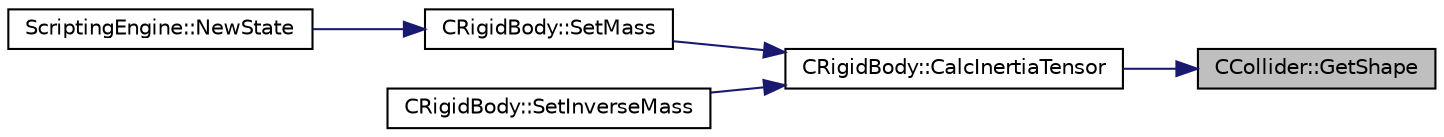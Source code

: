 digraph "CCollider::GetShape"
{
 // LATEX_PDF_SIZE
  edge [fontname="Helvetica",fontsize="10",labelfontname="Helvetica",labelfontsize="10"];
  node [fontname="Helvetica",fontsize="10",shape=record];
  rankdir="RL";
  Node83 [label="CCollider::GetShape",height=0.2,width=0.4,color="black", fillcolor="grey75", style="filled", fontcolor="black",tooltip=" "];
  Node83 -> Node84 [dir="back",color="midnightblue",fontsize="10",style="solid",fontname="Helvetica"];
  Node84 [label="CRigidBody::CalcInertiaTensor",height=0.2,width=0.4,color="black", fillcolor="white", style="filled",URL="$class_c_rigid_body.html#a24135426aeb00a7b336c1763c759839a",tooltip=" "];
  Node84 -> Node85 [dir="back",color="midnightblue",fontsize="10",style="solid",fontname="Helvetica"];
  Node85 [label="CRigidBody::SetMass",height=0.2,width=0.4,color="black", fillcolor="white", style="filled",URL="$class_c_rigid_body.html#a27c6580ad18a8800dd25af5c21ed9a6e",tooltip=" "];
  Node85 -> Node86 [dir="back",color="midnightblue",fontsize="10",style="solid",fontname="Helvetica"];
  Node86 [label="ScriptingEngine::NewState",height=0.2,width=0.4,color="black", fillcolor="white", style="filled",URL="$class_scripting_engine.html#a125a0c206da8e74b8f6664c4e523606a",tooltip="Sets up the engine with initial processes and variables and exposes engine functionality to lua."];
  Node84 -> Node87 [dir="back",color="midnightblue",fontsize="10",style="solid",fontname="Helvetica"];
  Node87 [label="CRigidBody::SetInverseMass",height=0.2,width=0.4,color="black", fillcolor="white", style="filled",URL="$class_c_rigid_body.html#a2ccc28ae6b8e46e6dd4522eff4830b41",tooltip=" "];
}
